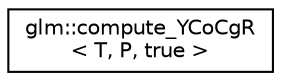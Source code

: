 digraph "Graphical Class Hierarchy"
{
  edge [fontname="Helvetica",fontsize="10",labelfontname="Helvetica",labelfontsize="10"];
  node [fontname="Helvetica",fontsize="10",shape=record];
  rankdir="LR";
  Node1 [label="glm::compute_YCoCgR\l\< T, P, true \>",height=0.2,width=0.4,color="black", fillcolor="white", style="filled",URL="$classglm_1_1compute___y_co_cg_r_3_01_t_00_01_p_00_01true_01_4.html"];
}

